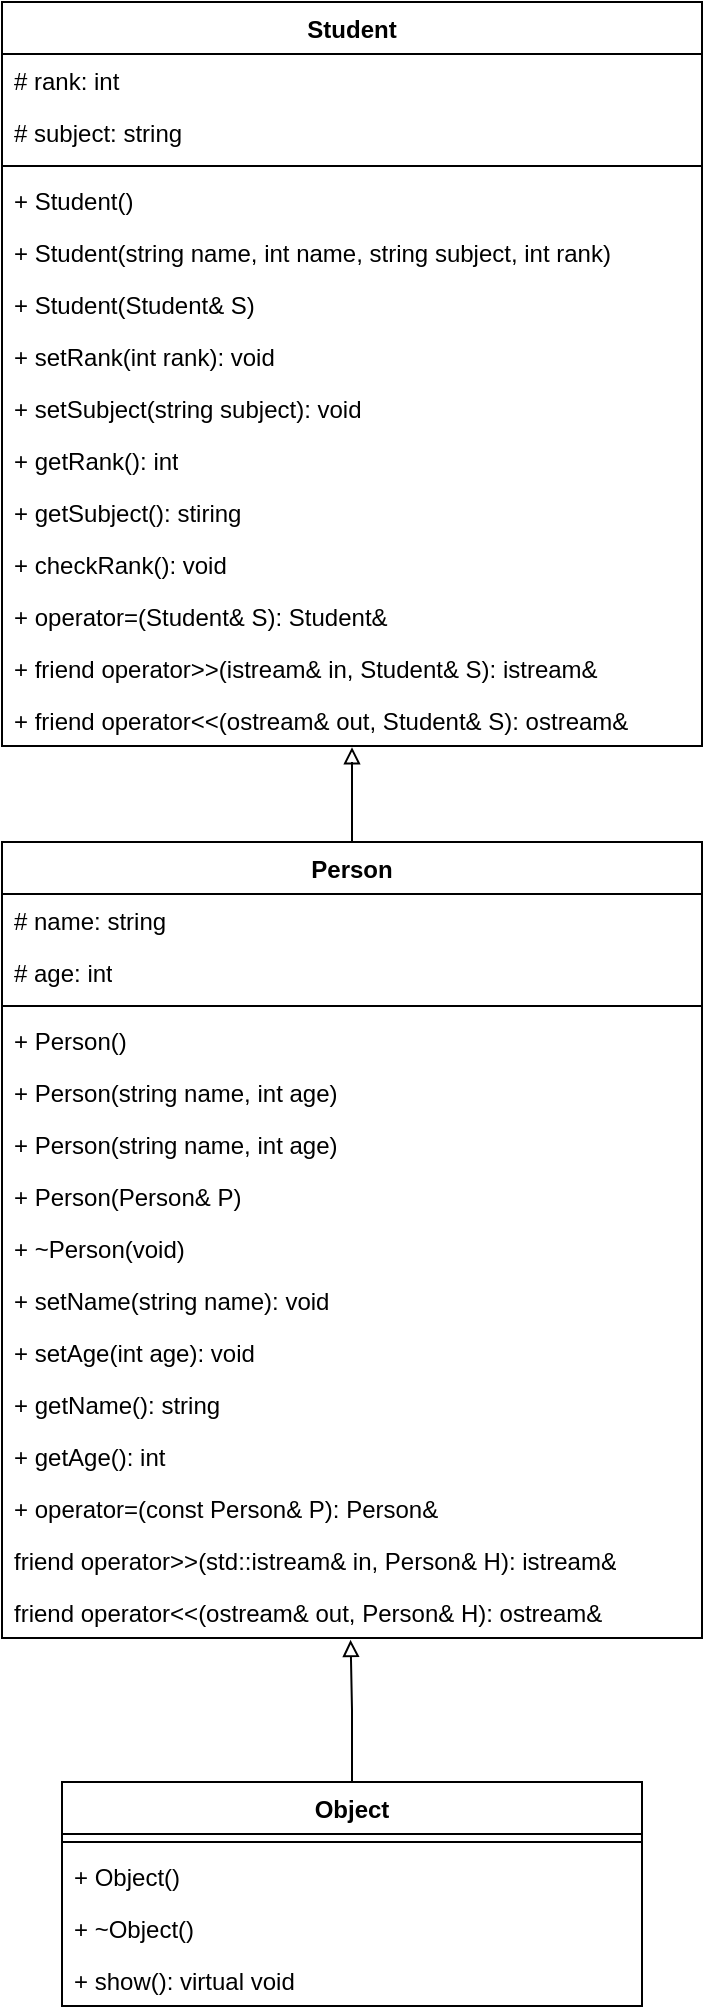 <mxfile version="22.1.2" type="device">
  <diagram name="Страница — 1" id="fp8XKol_L5gcZZlM0CAZ">
    <mxGraphModel dx="1235" dy="787" grid="1" gridSize="10" guides="1" tooltips="1" connect="1" arrows="1" fold="1" page="1" pageScale="1" pageWidth="827" pageHeight="1169" math="0" shadow="0">
      <root>
        <mxCell id="0" />
        <mxCell id="1" parent="0" />
        <mxCell id="kiUzOdIbcHD9ojUhaJID-1" value="Object" style="swimlane;fontStyle=1;align=center;verticalAlign=top;childLayout=stackLayout;horizontal=1;startSize=26;horizontalStack=0;resizeParent=1;resizeParentMax=0;resizeLast=0;collapsible=1;marginBottom=0;whiteSpace=wrap;html=1;" vertex="1" parent="1">
          <mxGeometry x="269" y="950" width="290" height="112" as="geometry" />
        </mxCell>
        <mxCell id="kiUzOdIbcHD9ojUhaJID-3" value="" style="line;strokeWidth=1;fillColor=none;align=left;verticalAlign=middle;spacingTop=-1;spacingLeft=3;spacingRight=3;rotatable=0;labelPosition=right;points=[];portConstraint=eastwest;strokeColor=inherit;" vertex="1" parent="kiUzOdIbcHD9ojUhaJID-1">
          <mxGeometry y="26" width="290" height="8" as="geometry" />
        </mxCell>
        <mxCell id="kiUzOdIbcHD9ojUhaJID-4" value="+ Object()" style="text;strokeColor=none;fillColor=none;align=left;verticalAlign=top;spacingLeft=4;spacingRight=4;overflow=hidden;rotatable=0;points=[[0,0.5],[1,0.5]];portConstraint=eastwest;whiteSpace=wrap;html=1;" vertex="1" parent="kiUzOdIbcHD9ojUhaJID-1">
          <mxGeometry y="34" width="290" height="26" as="geometry" />
        </mxCell>
        <mxCell id="kiUzOdIbcHD9ojUhaJID-5" value="+ ~Object()" style="text;strokeColor=none;fillColor=none;align=left;verticalAlign=top;spacingLeft=4;spacingRight=4;overflow=hidden;rotatable=0;points=[[0,0.5],[1,0.5]];portConstraint=eastwest;whiteSpace=wrap;html=1;" vertex="1" parent="kiUzOdIbcHD9ojUhaJID-1">
          <mxGeometry y="60" width="290" height="26" as="geometry" />
        </mxCell>
        <mxCell id="kiUzOdIbcHD9ojUhaJID-6" value="+ show(): virtual void" style="text;strokeColor=none;fillColor=none;align=left;verticalAlign=top;spacingLeft=4;spacingRight=4;overflow=hidden;rotatable=0;points=[[0,0.5],[1,0.5]];portConstraint=eastwest;whiteSpace=wrap;html=1;" vertex="1" parent="kiUzOdIbcHD9ojUhaJID-1">
          <mxGeometry y="86" width="290" height="26" as="geometry" />
        </mxCell>
        <mxCell id="kiUzOdIbcHD9ojUhaJID-23" value="Student" style="swimlane;fontStyle=1;align=center;verticalAlign=top;childLayout=stackLayout;horizontal=1;startSize=26;horizontalStack=0;resizeParent=1;resizeParentMax=0;resizeLast=0;collapsible=1;marginBottom=0;whiteSpace=wrap;html=1;" vertex="1" parent="1">
          <mxGeometry x="239" y="60" width="350" height="372" as="geometry" />
        </mxCell>
        <mxCell id="kiUzOdIbcHD9ojUhaJID-24" value="# rank: int" style="text;strokeColor=none;fillColor=none;align=left;verticalAlign=top;spacingLeft=4;spacingRight=4;overflow=hidden;rotatable=0;points=[[0,0.5],[1,0.5]];portConstraint=eastwest;whiteSpace=wrap;html=1;" vertex="1" parent="kiUzOdIbcHD9ojUhaJID-23">
          <mxGeometry y="26" width="350" height="26" as="geometry" />
        </mxCell>
        <mxCell id="kiUzOdIbcHD9ojUhaJID-25" value="# subject: string" style="text;strokeColor=none;fillColor=none;align=left;verticalAlign=top;spacingLeft=4;spacingRight=4;overflow=hidden;rotatable=0;points=[[0,0.5],[1,0.5]];portConstraint=eastwest;whiteSpace=wrap;html=1;" vertex="1" parent="kiUzOdIbcHD9ojUhaJID-23">
          <mxGeometry y="52" width="350" height="26" as="geometry" />
        </mxCell>
        <mxCell id="kiUzOdIbcHD9ojUhaJID-26" value="" style="line;strokeWidth=1;fillColor=none;align=left;verticalAlign=middle;spacingTop=-1;spacingLeft=3;spacingRight=3;rotatable=0;labelPosition=right;points=[];portConstraint=eastwest;strokeColor=inherit;" vertex="1" parent="kiUzOdIbcHD9ojUhaJID-23">
          <mxGeometry y="78" width="350" height="8" as="geometry" />
        </mxCell>
        <mxCell id="kiUzOdIbcHD9ojUhaJID-27" value="+ Student()" style="text;strokeColor=none;fillColor=none;align=left;verticalAlign=top;spacingLeft=4;spacingRight=4;overflow=hidden;rotatable=0;points=[[0,0.5],[1,0.5]];portConstraint=eastwest;whiteSpace=wrap;html=1;" vertex="1" parent="kiUzOdIbcHD9ojUhaJID-23">
          <mxGeometry y="86" width="350" height="26" as="geometry" />
        </mxCell>
        <mxCell id="kiUzOdIbcHD9ojUhaJID-28" value="+ Student(string name, int name, string subject, int rank)" style="text;strokeColor=none;fillColor=none;align=left;verticalAlign=top;spacingLeft=4;spacingRight=4;overflow=hidden;rotatable=0;points=[[0,0.5],[1,0.5]];portConstraint=eastwest;whiteSpace=wrap;html=1;" vertex="1" parent="kiUzOdIbcHD9ojUhaJID-23">
          <mxGeometry y="112" width="350" height="26" as="geometry" />
        </mxCell>
        <mxCell id="kiUzOdIbcHD9ojUhaJID-29" value="+ Student(Student&amp;amp; S)" style="text;strokeColor=none;fillColor=none;align=left;verticalAlign=top;spacingLeft=4;spacingRight=4;overflow=hidden;rotatable=0;points=[[0,0.5],[1,0.5]];portConstraint=eastwest;whiteSpace=wrap;html=1;" vertex="1" parent="kiUzOdIbcHD9ojUhaJID-23">
          <mxGeometry y="138" width="350" height="26" as="geometry" />
        </mxCell>
        <mxCell id="kiUzOdIbcHD9ojUhaJID-30" value="+ setRank(int rank): void" style="text;strokeColor=none;fillColor=none;align=left;verticalAlign=top;spacingLeft=4;spacingRight=4;overflow=hidden;rotatable=0;points=[[0,0.5],[1,0.5]];portConstraint=eastwest;whiteSpace=wrap;html=1;" vertex="1" parent="kiUzOdIbcHD9ojUhaJID-23">
          <mxGeometry y="164" width="350" height="26" as="geometry" />
        </mxCell>
        <mxCell id="kiUzOdIbcHD9ojUhaJID-31" value="+ setSubject(string subject): void" style="text;strokeColor=none;fillColor=none;align=left;verticalAlign=top;spacingLeft=4;spacingRight=4;overflow=hidden;rotatable=0;points=[[0,0.5],[1,0.5]];portConstraint=eastwest;whiteSpace=wrap;html=1;" vertex="1" parent="kiUzOdIbcHD9ojUhaJID-23">
          <mxGeometry y="190" width="350" height="26" as="geometry" />
        </mxCell>
        <mxCell id="kiUzOdIbcHD9ojUhaJID-32" value="+ getRank(): int" style="text;strokeColor=none;fillColor=none;align=left;verticalAlign=top;spacingLeft=4;spacingRight=4;overflow=hidden;rotatable=0;points=[[0,0.5],[1,0.5]];portConstraint=eastwest;whiteSpace=wrap;html=1;" vertex="1" parent="kiUzOdIbcHD9ojUhaJID-23">
          <mxGeometry y="216" width="350" height="26" as="geometry" />
        </mxCell>
        <mxCell id="kiUzOdIbcHD9ojUhaJID-33" value="+ getSubject(): stiring" style="text;strokeColor=none;fillColor=none;align=left;verticalAlign=top;spacingLeft=4;spacingRight=4;overflow=hidden;rotatable=0;points=[[0,0.5],[1,0.5]];portConstraint=eastwest;whiteSpace=wrap;html=1;" vertex="1" parent="kiUzOdIbcHD9ojUhaJID-23">
          <mxGeometry y="242" width="350" height="26" as="geometry" />
        </mxCell>
        <mxCell id="kiUzOdIbcHD9ojUhaJID-34" value="+ checkRank(): void" style="text;strokeColor=none;fillColor=none;align=left;verticalAlign=top;spacingLeft=4;spacingRight=4;overflow=hidden;rotatable=0;points=[[0,0.5],[1,0.5]];portConstraint=eastwest;whiteSpace=wrap;html=1;" vertex="1" parent="kiUzOdIbcHD9ojUhaJID-23">
          <mxGeometry y="268" width="350" height="26" as="geometry" />
        </mxCell>
        <mxCell id="kiUzOdIbcHD9ojUhaJID-35" value="+ operator=(Student&amp;amp; S): Student&amp;amp;" style="text;strokeColor=none;fillColor=none;align=left;verticalAlign=top;spacingLeft=4;spacingRight=4;overflow=hidden;rotatable=0;points=[[0,0.5],[1,0.5]];portConstraint=eastwest;whiteSpace=wrap;html=1;" vertex="1" parent="kiUzOdIbcHD9ojUhaJID-23">
          <mxGeometry y="294" width="350" height="26" as="geometry" />
        </mxCell>
        <mxCell id="kiUzOdIbcHD9ojUhaJID-36" value="+ friend operator&amp;gt;&amp;gt;(istream&amp;amp; in, Student&amp;amp; S): istream&amp;amp;" style="text;strokeColor=none;fillColor=none;align=left;verticalAlign=top;spacingLeft=4;spacingRight=4;overflow=hidden;rotatable=0;points=[[0,0.5],[1,0.5]];portConstraint=eastwest;whiteSpace=wrap;html=1;" vertex="1" parent="kiUzOdIbcHD9ojUhaJID-23">
          <mxGeometry y="320" width="350" height="26" as="geometry" />
        </mxCell>
        <mxCell id="kiUzOdIbcHD9ojUhaJID-37" value="+ friend operator&amp;lt;&amp;lt;(ostream&amp;amp; out, Student&amp;amp; S): ostream&amp;amp;" style="text;strokeColor=none;fillColor=none;align=left;verticalAlign=top;spacingLeft=4;spacingRight=4;overflow=hidden;rotatable=0;points=[[0,0.5],[1,0.5]];portConstraint=eastwest;whiteSpace=wrap;html=1;" vertex="1" parent="kiUzOdIbcHD9ojUhaJID-23">
          <mxGeometry y="346" width="350" height="26" as="geometry" />
        </mxCell>
        <mxCell id="kiUzOdIbcHD9ojUhaJID-41" value="" style="edgeStyle=orthogonalEdgeStyle;rounded=0;orthogonalLoop=1;jettySize=auto;html=1;entryX=0.5;entryY=1.022;entryDx=0;entryDy=0;entryPerimeter=0;endArrow=block;endFill=0;" edge="1" parent="1" source="kiUzOdIbcHD9ojUhaJID-7" target="kiUzOdIbcHD9ojUhaJID-37">
          <mxGeometry relative="1" as="geometry">
            <mxPoint x="440" y="440" as="targetPoint" />
            <Array as="points">
              <mxPoint x="414" y="440" />
              <mxPoint x="414" y="440" />
            </Array>
          </mxGeometry>
        </mxCell>
        <mxCell id="kiUzOdIbcHD9ojUhaJID-7" value="Person" style="swimlane;fontStyle=1;align=center;verticalAlign=top;childLayout=stackLayout;horizontal=1;startSize=26;horizontalStack=0;resizeParent=1;resizeParentMax=0;resizeLast=0;collapsible=1;marginBottom=0;whiteSpace=wrap;html=1;" vertex="1" parent="1">
          <mxGeometry x="239" y="480" width="350" height="398" as="geometry" />
        </mxCell>
        <mxCell id="kiUzOdIbcHD9ojUhaJID-8" value="# name: string" style="text;strokeColor=none;fillColor=none;align=left;verticalAlign=top;spacingLeft=4;spacingRight=4;overflow=hidden;rotatable=0;points=[[0,0.5],[1,0.5]];portConstraint=eastwest;whiteSpace=wrap;html=1;" vertex="1" parent="kiUzOdIbcHD9ojUhaJID-7">
          <mxGeometry y="26" width="350" height="26" as="geometry" />
        </mxCell>
        <mxCell id="kiUzOdIbcHD9ojUhaJID-9" value="# age: int" style="text;strokeColor=none;fillColor=none;align=left;verticalAlign=top;spacingLeft=4;spacingRight=4;overflow=hidden;rotatable=0;points=[[0,0.5],[1,0.5]];portConstraint=eastwest;whiteSpace=wrap;html=1;" vertex="1" parent="kiUzOdIbcHD9ojUhaJID-7">
          <mxGeometry y="52" width="350" height="26" as="geometry" />
        </mxCell>
        <mxCell id="kiUzOdIbcHD9ojUhaJID-10" value="" style="line;strokeWidth=1;fillColor=none;align=left;verticalAlign=middle;spacingTop=-1;spacingLeft=3;spacingRight=3;rotatable=0;labelPosition=right;points=[];portConstraint=eastwest;strokeColor=inherit;" vertex="1" parent="kiUzOdIbcHD9ojUhaJID-7">
          <mxGeometry y="78" width="350" height="8" as="geometry" />
        </mxCell>
        <mxCell id="kiUzOdIbcHD9ojUhaJID-11" value="+ Person()" style="text;strokeColor=none;fillColor=none;align=left;verticalAlign=top;spacingLeft=4;spacingRight=4;overflow=hidden;rotatable=0;points=[[0,0.5],[1,0.5]];portConstraint=eastwest;whiteSpace=wrap;html=1;" vertex="1" parent="kiUzOdIbcHD9ojUhaJID-7">
          <mxGeometry y="86" width="350" height="26" as="geometry" />
        </mxCell>
        <mxCell id="kiUzOdIbcHD9ojUhaJID-12" value="+ Person(string name, int age)" style="text;strokeColor=none;fillColor=none;align=left;verticalAlign=top;spacingLeft=4;spacingRight=4;overflow=hidden;rotatable=0;points=[[0,0.5],[1,0.5]];portConstraint=eastwest;whiteSpace=wrap;html=1;" vertex="1" parent="kiUzOdIbcHD9ojUhaJID-7">
          <mxGeometry y="112" width="350" height="26" as="geometry" />
        </mxCell>
        <mxCell id="kiUzOdIbcHD9ojUhaJID-13" value="+ Person(string name, int age)" style="text;strokeColor=none;fillColor=none;align=left;verticalAlign=top;spacingLeft=4;spacingRight=4;overflow=hidden;rotatable=0;points=[[0,0.5],[1,0.5]];portConstraint=eastwest;whiteSpace=wrap;html=1;" vertex="1" parent="kiUzOdIbcHD9ojUhaJID-7">
          <mxGeometry y="138" width="350" height="26" as="geometry" />
        </mxCell>
        <mxCell id="kiUzOdIbcHD9ojUhaJID-14" value="+ Person(Person&amp;amp; P)" style="text;strokeColor=none;fillColor=none;align=left;verticalAlign=top;spacingLeft=4;spacingRight=4;overflow=hidden;rotatable=0;points=[[0,0.5],[1,0.5]];portConstraint=eastwest;whiteSpace=wrap;html=1;" vertex="1" parent="kiUzOdIbcHD9ojUhaJID-7">
          <mxGeometry y="164" width="350" height="26" as="geometry" />
        </mxCell>
        <mxCell id="kiUzOdIbcHD9ojUhaJID-15" value="+ ~Person(void)" style="text;strokeColor=none;fillColor=none;align=left;verticalAlign=top;spacingLeft=4;spacingRight=4;overflow=hidden;rotatable=0;points=[[0,0.5],[1,0.5]];portConstraint=eastwest;whiteSpace=wrap;html=1;" vertex="1" parent="kiUzOdIbcHD9ojUhaJID-7">
          <mxGeometry y="190" width="350" height="26" as="geometry" />
        </mxCell>
        <mxCell id="kiUzOdIbcHD9ojUhaJID-16" value="+ setName(string name): void" style="text;strokeColor=none;fillColor=none;align=left;verticalAlign=top;spacingLeft=4;spacingRight=4;overflow=hidden;rotatable=0;points=[[0,0.5],[1,0.5]];portConstraint=eastwest;whiteSpace=wrap;html=1;" vertex="1" parent="kiUzOdIbcHD9ojUhaJID-7">
          <mxGeometry y="216" width="350" height="26" as="geometry" />
        </mxCell>
        <mxCell id="kiUzOdIbcHD9ojUhaJID-17" value="+ setAge(int age): void" style="text;strokeColor=none;fillColor=none;align=left;verticalAlign=top;spacingLeft=4;spacingRight=4;overflow=hidden;rotatable=0;points=[[0,0.5],[1,0.5]];portConstraint=eastwest;whiteSpace=wrap;html=1;" vertex="1" parent="kiUzOdIbcHD9ojUhaJID-7">
          <mxGeometry y="242" width="350" height="26" as="geometry" />
        </mxCell>
        <mxCell id="kiUzOdIbcHD9ojUhaJID-18" value="+ getName(): string" style="text;strokeColor=none;fillColor=none;align=left;verticalAlign=top;spacingLeft=4;spacingRight=4;overflow=hidden;rotatable=0;points=[[0,0.5],[1,0.5]];portConstraint=eastwest;whiteSpace=wrap;html=1;" vertex="1" parent="kiUzOdIbcHD9ojUhaJID-7">
          <mxGeometry y="268" width="350" height="26" as="geometry" />
        </mxCell>
        <mxCell id="kiUzOdIbcHD9ojUhaJID-19" value="+ getAge(): int" style="text;strokeColor=none;fillColor=none;align=left;verticalAlign=top;spacingLeft=4;spacingRight=4;overflow=hidden;rotatable=0;points=[[0,0.5],[1,0.5]];portConstraint=eastwest;whiteSpace=wrap;html=1;" vertex="1" parent="kiUzOdIbcHD9ojUhaJID-7">
          <mxGeometry y="294" width="350" height="26" as="geometry" />
        </mxCell>
        <mxCell id="kiUzOdIbcHD9ojUhaJID-20" value="+ operator=(const Person&amp;amp; P): Person&amp;amp;" style="text;strokeColor=none;fillColor=none;align=left;verticalAlign=top;spacingLeft=4;spacingRight=4;overflow=hidden;rotatable=0;points=[[0,0.5],[1,0.5]];portConstraint=eastwest;whiteSpace=wrap;html=1;" vertex="1" parent="kiUzOdIbcHD9ojUhaJID-7">
          <mxGeometry y="320" width="350" height="26" as="geometry" />
        </mxCell>
        <mxCell id="kiUzOdIbcHD9ojUhaJID-21" value="friend operator&amp;gt;&amp;gt;(std::istream&amp;amp; in, Person&amp;amp; H): istream&amp;amp;" style="text;strokeColor=none;fillColor=none;align=left;verticalAlign=top;spacingLeft=4;spacingRight=4;overflow=hidden;rotatable=0;points=[[0,0.5],[1,0.5]];portConstraint=eastwest;whiteSpace=wrap;html=1;" vertex="1" parent="kiUzOdIbcHD9ojUhaJID-7">
          <mxGeometry y="346" width="350" height="26" as="geometry" />
        </mxCell>
        <mxCell id="kiUzOdIbcHD9ojUhaJID-22" value="friend operator&amp;lt;&amp;lt;(ostream&amp;amp; out, Person&amp;amp; H): ostream&amp;amp;" style="text;strokeColor=none;fillColor=none;align=left;verticalAlign=top;spacingLeft=4;spacingRight=4;overflow=hidden;rotatable=0;points=[[0,0.5],[1,0.5]];portConstraint=eastwest;whiteSpace=wrap;html=1;" vertex="1" parent="kiUzOdIbcHD9ojUhaJID-7">
          <mxGeometry y="372" width="350" height="26" as="geometry" />
        </mxCell>
        <mxCell id="kiUzOdIbcHD9ojUhaJID-38" value="" style="endArrow=block;html=1;edgeStyle=orthogonalEdgeStyle;rounded=0;entryX=0.498;entryY=1.036;entryDx=0;entryDy=0;endFill=0;entryPerimeter=0;exitX=0.5;exitY=0;exitDx=0;exitDy=0;" edge="1" parent="1" source="kiUzOdIbcHD9ojUhaJID-1" target="kiUzOdIbcHD9ojUhaJID-22">
          <mxGeometry relative="1" as="geometry">
            <mxPoint x="380" y="940" as="sourcePoint" />
            <mxPoint x="195" y="70" as="targetPoint" />
          </mxGeometry>
        </mxCell>
      </root>
    </mxGraphModel>
  </diagram>
</mxfile>
